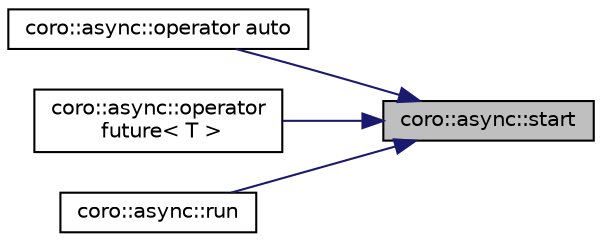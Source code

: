 digraph "coro::async::start"
{
 // LATEX_PDF_SIZE
  edge [fontname="Helvetica",fontsize="10",labelfontname="Helvetica",labelfontsize="10"];
  node [fontname="Helvetica",fontsize="10",shape=record];
  rankdir="RL";
  Node1 [label="coro::async::start",height=0.2,width=0.4,color="black", fillcolor="grey75", style="filled", fontcolor="black",tooltip="Start coroutine and return future."];
  Node1 -> Node2 [dir="back",color="midnightblue",fontsize="10",style="solid",fontname="Helvetica"];
  Node2 [label="coro::async::operator auto",height=0.2,width=0.4,color="black", fillcolor="white", style="filled",URL="$classcoro_1_1async_abb2c47b7d5520cc43e6b64a53f7e575e.html#abb2c47b7d5520cc43e6b64a53f7e575e",tooltip="synchronous wait for value"];
  Node1 -> Node3 [dir="back",color="midnightblue",fontsize="10",style="solid",fontname="Helvetica"];
  Node3 [label="coro::async::operator\l future\< T \>",height=0.2,width=0.4,color="black", fillcolor="white", style="filled",URL="$classcoro_1_1async_aac92597c5953737b2e911d8f7d5c88f8.html#aac92597c5953737b2e911d8f7d5c88f8",tooltip="convert to future"];
  Node1 -> Node4 [dir="back",color="midnightblue",fontsize="10",style="solid",fontname="Helvetica"];
  Node4 [label="coro::async::run",height=0.2,width=0.4,color="black", fillcolor="white", style="filled",URL="$classcoro_1_1async_a5e257c745ec009aad26b4ad59804398d.html#a5e257c745ec009aad26b4ad59804398d",tooltip="run synchronously"];
}
